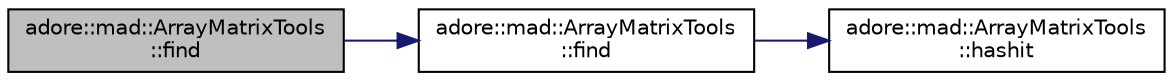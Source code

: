 digraph "adore::mad::ArrayMatrixTools::find"
{
 // LATEX_PDF_SIZE
  edge [fontname="Helvetica",fontsize="10",labelfontname="Helvetica",labelfontsize="10"];
  node [fontname="Helvetica",fontsize="10",shape=record];
  rankdir="LR";
  Node1 [label="adore::mad::ArrayMatrixTools\l::find",height=0.2,width=0.4,color="black", fillcolor="grey75", style="filled", fontcolor="black",tooltip=" "];
  Node1 -> Node2 [color="midnightblue",fontsize="10",style="solid",fontname="Helvetica"];
  Node2 [label="adore::mad::ArrayMatrixTools\l::find",height=0.2,width=0.4,color="black", fillcolor="white", style="filled",URL="$classadore_1_1mad_1_1ArrayMatrixTools.html#a3e7dc6bbc349b44d883c85d47dbc353e",tooltip=" "];
  Node2 -> Node3 [color="midnightblue",fontsize="10",style="solid",fontname="Helvetica"];
  Node3 [label="adore::mad::ArrayMatrixTools\l::hashit",height=0.2,width=0.4,color="black", fillcolor="white", style="filled",URL="$classadore_1_1mad_1_1ArrayMatrixTools.html#a359a7959f40373c48aac3e76f0a37d5f",tooltip=" "];
}
